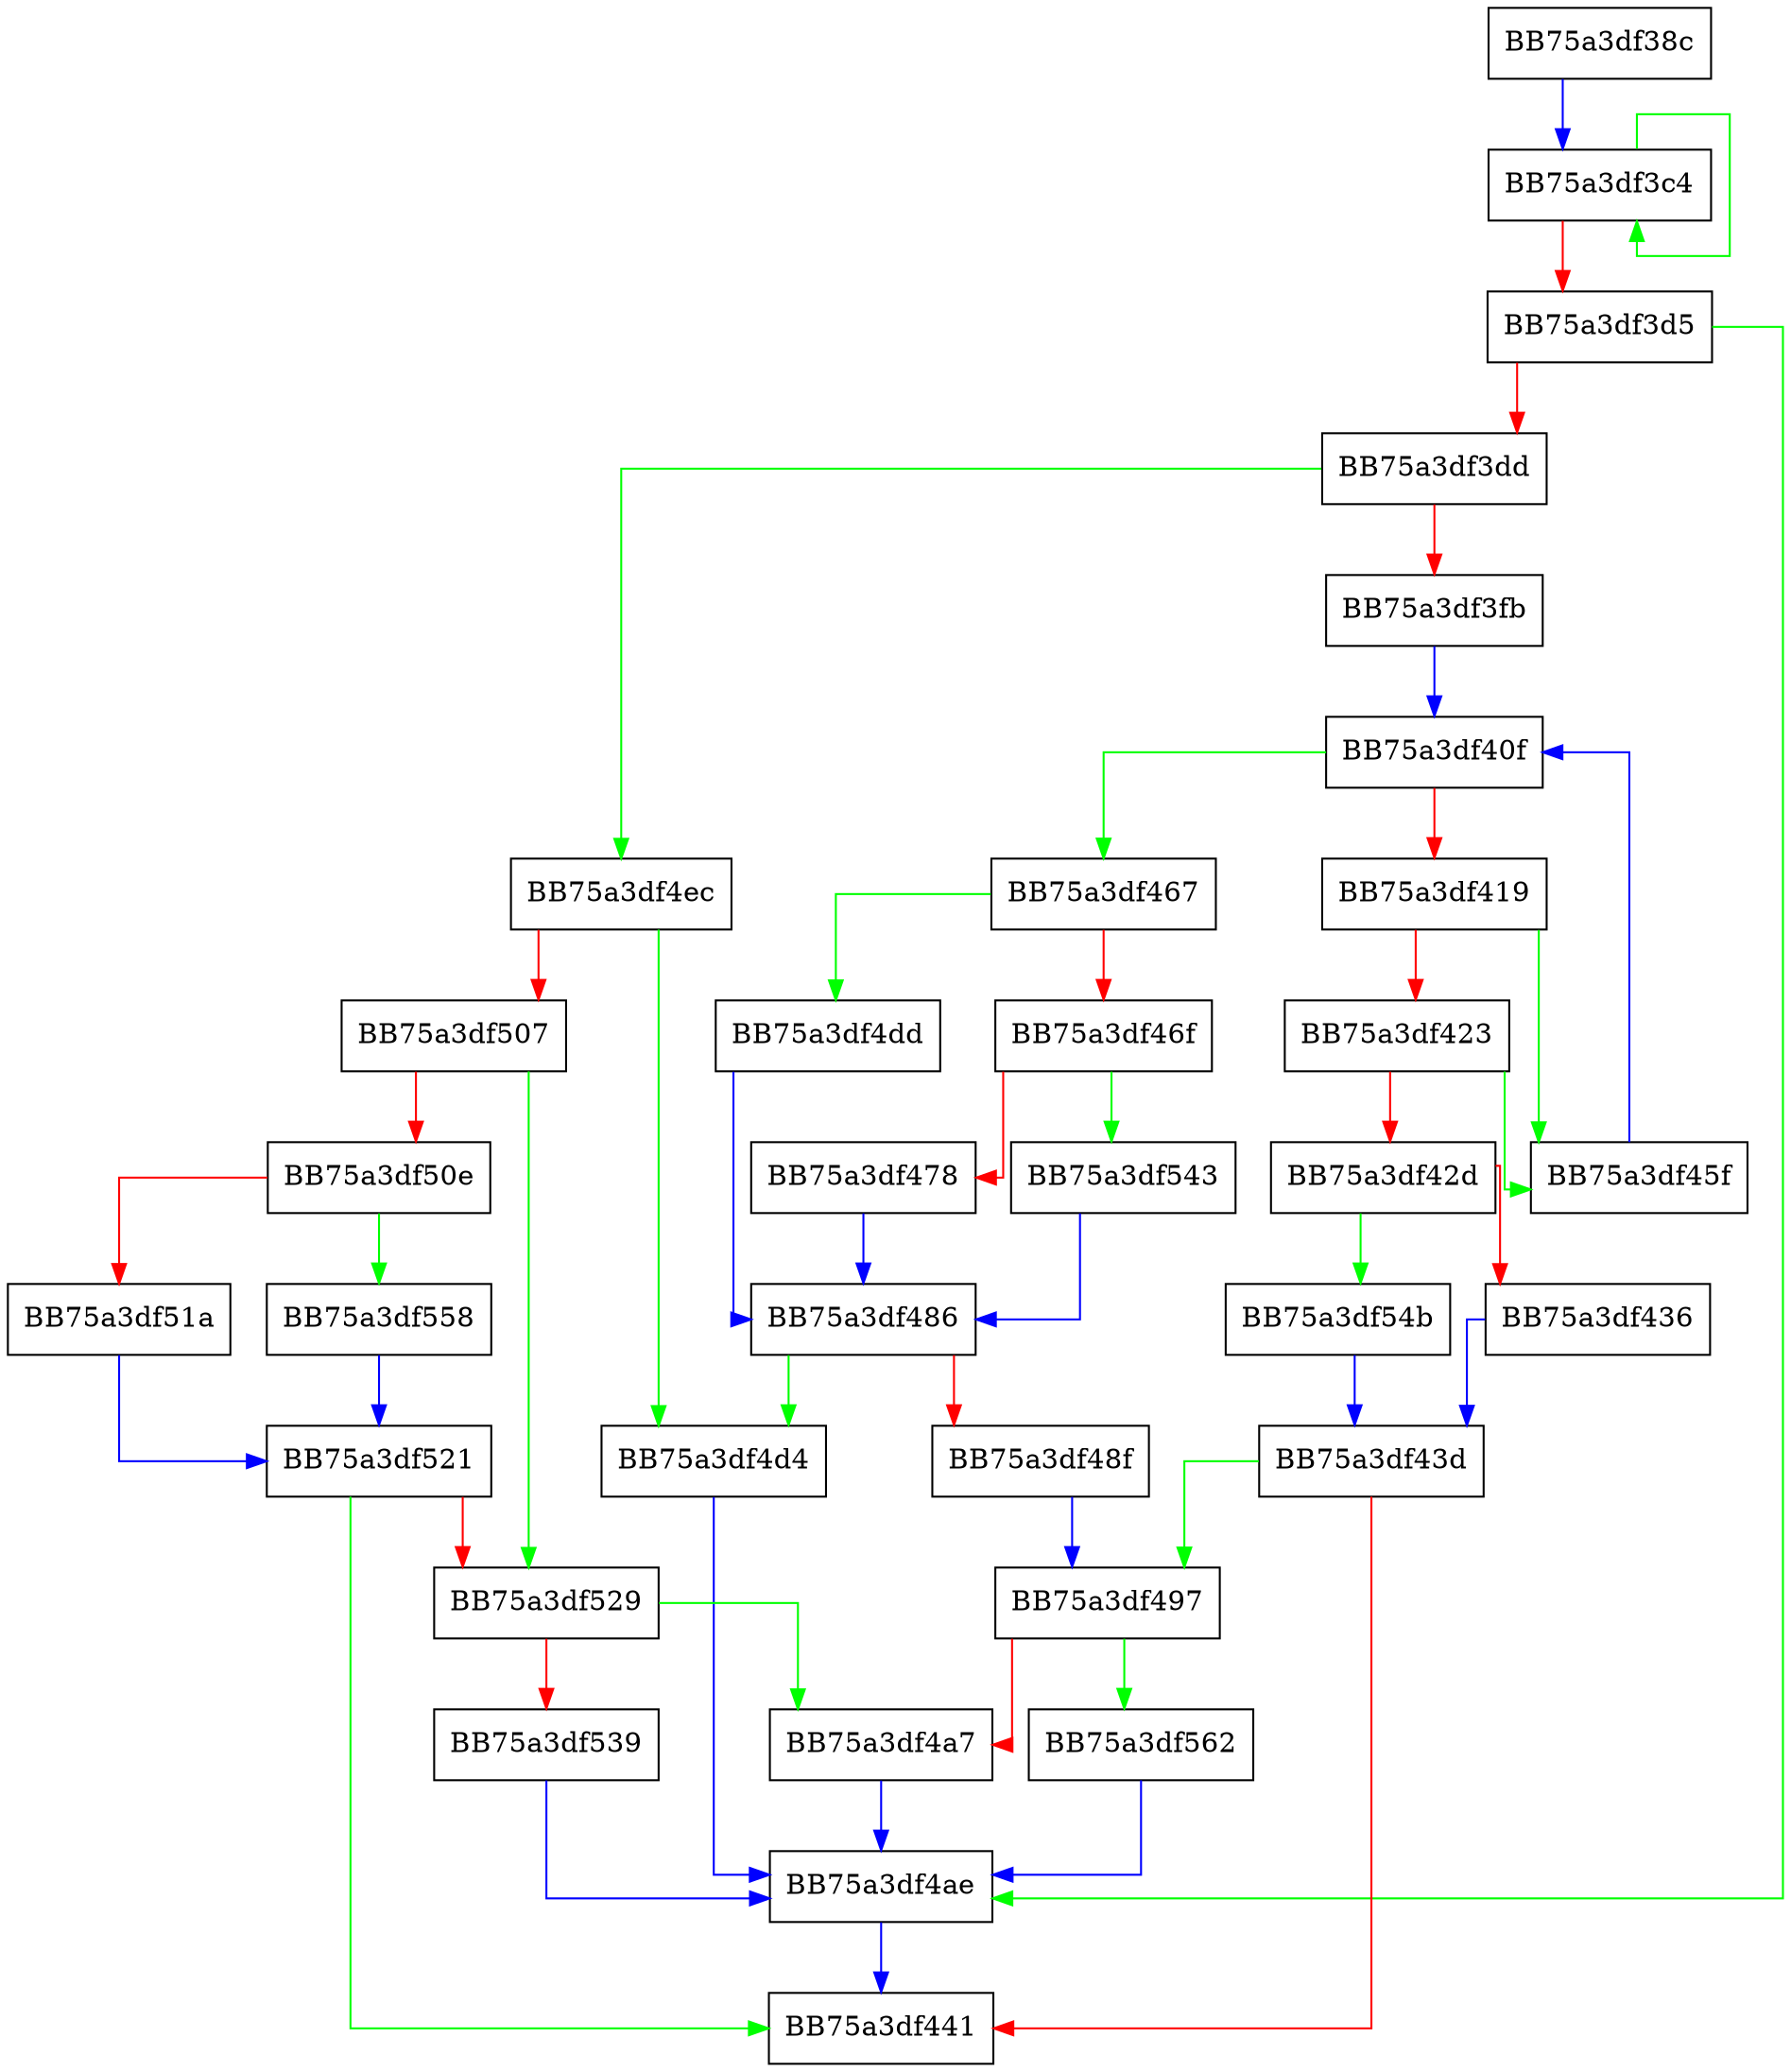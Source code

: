 digraph ScanPage {
  node [shape="box"];
  graph [splines=ortho];
  BB75a3df38c -> BB75a3df3c4 [color="blue"];
  BB75a3df3c4 -> BB75a3df3c4 [color="green"];
  BB75a3df3c4 -> BB75a3df3d5 [color="red"];
  BB75a3df3d5 -> BB75a3df4ae [color="green"];
  BB75a3df3d5 -> BB75a3df3dd [color="red"];
  BB75a3df3dd -> BB75a3df4ec [color="green"];
  BB75a3df3dd -> BB75a3df3fb [color="red"];
  BB75a3df3fb -> BB75a3df40f [color="blue"];
  BB75a3df40f -> BB75a3df467 [color="green"];
  BB75a3df40f -> BB75a3df419 [color="red"];
  BB75a3df419 -> BB75a3df45f [color="green"];
  BB75a3df419 -> BB75a3df423 [color="red"];
  BB75a3df423 -> BB75a3df45f [color="green"];
  BB75a3df423 -> BB75a3df42d [color="red"];
  BB75a3df42d -> BB75a3df54b [color="green"];
  BB75a3df42d -> BB75a3df436 [color="red"];
  BB75a3df436 -> BB75a3df43d [color="blue"];
  BB75a3df43d -> BB75a3df497 [color="green"];
  BB75a3df43d -> BB75a3df441 [color="red"];
  BB75a3df45f -> BB75a3df40f [color="blue"];
  BB75a3df467 -> BB75a3df4dd [color="green"];
  BB75a3df467 -> BB75a3df46f [color="red"];
  BB75a3df46f -> BB75a3df543 [color="green"];
  BB75a3df46f -> BB75a3df478 [color="red"];
  BB75a3df478 -> BB75a3df486 [color="blue"];
  BB75a3df486 -> BB75a3df4d4 [color="green"];
  BB75a3df486 -> BB75a3df48f [color="red"];
  BB75a3df48f -> BB75a3df497 [color="blue"];
  BB75a3df497 -> BB75a3df562 [color="green"];
  BB75a3df497 -> BB75a3df4a7 [color="red"];
  BB75a3df4a7 -> BB75a3df4ae [color="blue"];
  BB75a3df4ae -> BB75a3df441 [color="blue"];
  BB75a3df4d4 -> BB75a3df4ae [color="blue"];
  BB75a3df4dd -> BB75a3df486 [color="blue"];
  BB75a3df4ec -> BB75a3df4d4 [color="green"];
  BB75a3df4ec -> BB75a3df507 [color="red"];
  BB75a3df507 -> BB75a3df529 [color="green"];
  BB75a3df507 -> BB75a3df50e [color="red"];
  BB75a3df50e -> BB75a3df558 [color="green"];
  BB75a3df50e -> BB75a3df51a [color="red"];
  BB75a3df51a -> BB75a3df521 [color="blue"];
  BB75a3df521 -> BB75a3df441 [color="green"];
  BB75a3df521 -> BB75a3df529 [color="red"];
  BB75a3df529 -> BB75a3df4a7 [color="green"];
  BB75a3df529 -> BB75a3df539 [color="red"];
  BB75a3df539 -> BB75a3df4ae [color="blue"];
  BB75a3df543 -> BB75a3df486 [color="blue"];
  BB75a3df54b -> BB75a3df43d [color="blue"];
  BB75a3df558 -> BB75a3df521 [color="blue"];
  BB75a3df562 -> BB75a3df4ae [color="blue"];
}